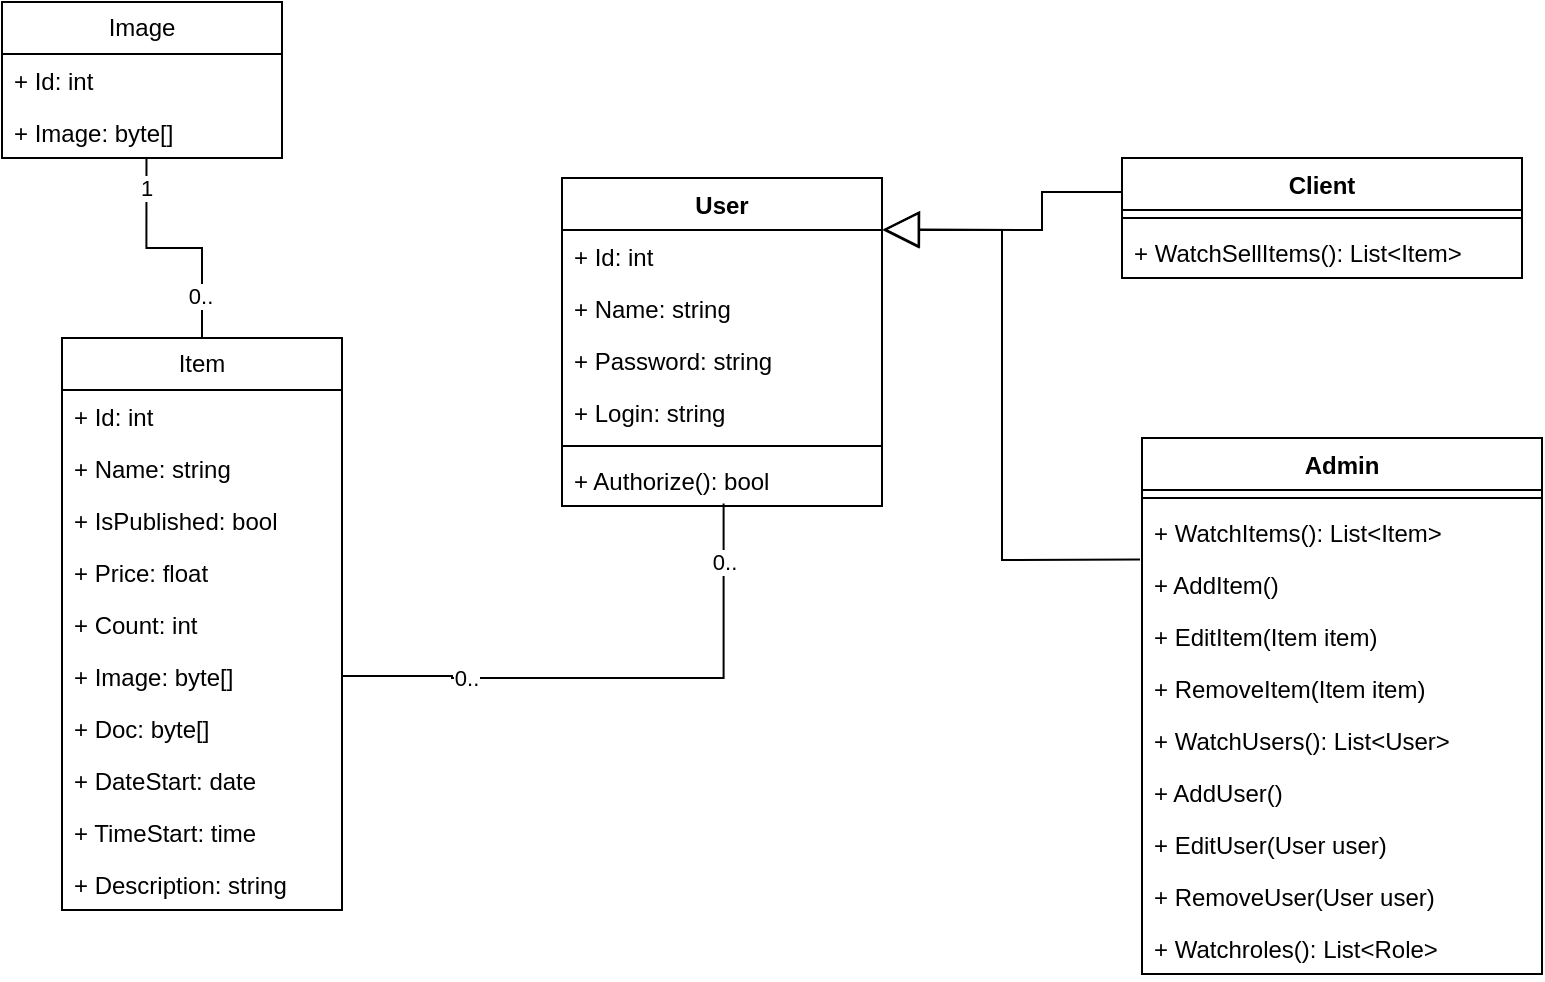 <mxfile version="26.2.2">
  <diagram name="Страница — 1" id="j00F7phXqahhV1RlVfTA">
    <mxGraphModel dx="985" dy="586" grid="1" gridSize="10" guides="1" tooltips="1" connect="1" arrows="1" fold="1" page="1" pageScale="1" pageWidth="827" pageHeight="1169" math="0" shadow="0">
      <root>
        <mxCell id="0" />
        <mxCell id="1" parent="0" />
        <mxCell id="vmdcSxonurkpTpRzgSWC-1" value="Image" style="swimlane;fontStyle=0;childLayout=stackLayout;horizontal=1;startSize=26;fillColor=none;horizontalStack=0;resizeParent=1;resizeParentMax=0;resizeLast=0;collapsible=1;marginBottom=0;whiteSpace=wrap;html=1;" vertex="1" parent="1">
          <mxGeometry x="30" y="322" width="140" height="78" as="geometry" />
        </mxCell>
        <mxCell id="vmdcSxonurkpTpRzgSWC-2" value="+ Id: int" style="text;strokeColor=none;fillColor=none;align=left;verticalAlign=top;spacingLeft=4;spacingRight=4;overflow=hidden;rotatable=0;points=[[0,0.5],[1,0.5]];portConstraint=eastwest;whiteSpace=wrap;html=1;" vertex="1" parent="vmdcSxonurkpTpRzgSWC-1">
          <mxGeometry y="26" width="140" height="26" as="geometry" />
        </mxCell>
        <mxCell id="vmdcSxonurkpTpRzgSWC-3" value="+ Image: byte[]" style="text;strokeColor=none;fillColor=none;align=left;verticalAlign=top;spacingLeft=4;spacingRight=4;overflow=hidden;rotatable=0;points=[[0,0.5],[1,0.5]];portConstraint=eastwest;whiteSpace=wrap;html=1;" vertex="1" parent="vmdcSxonurkpTpRzgSWC-1">
          <mxGeometry y="52" width="140" height="26" as="geometry" />
        </mxCell>
        <mxCell id="vmdcSxonurkpTpRzgSWC-8" value="Item" style="swimlane;fontStyle=0;childLayout=stackLayout;horizontal=1;startSize=26;fillColor=none;horizontalStack=0;resizeParent=1;resizeParentMax=0;resizeLast=0;collapsible=1;marginBottom=0;whiteSpace=wrap;html=1;" vertex="1" parent="1">
          <mxGeometry x="60" y="490" width="140" height="286" as="geometry" />
        </mxCell>
        <mxCell id="vmdcSxonurkpTpRzgSWC-9" value="+ Id: int" style="text;strokeColor=none;fillColor=none;align=left;verticalAlign=top;spacingLeft=4;spacingRight=4;overflow=hidden;rotatable=0;points=[[0,0.5],[1,0.5]];portConstraint=eastwest;whiteSpace=wrap;html=1;" vertex="1" parent="vmdcSxonurkpTpRzgSWC-8">
          <mxGeometry y="26" width="140" height="26" as="geometry" />
        </mxCell>
        <mxCell id="vmdcSxonurkpTpRzgSWC-10" value="+ Name: string" style="text;strokeColor=none;fillColor=none;align=left;verticalAlign=top;spacingLeft=4;spacingRight=4;overflow=hidden;rotatable=0;points=[[0,0.5],[1,0.5]];portConstraint=eastwest;whiteSpace=wrap;html=1;" vertex="1" parent="vmdcSxonurkpTpRzgSWC-8">
          <mxGeometry y="52" width="140" height="26" as="geometry" />
        </mxCell>
        <mxCell id="vmdcSxonurkpTpRzgSWC-34" value="+ IsPublished: bool" style="text;strokeColor=none;fillColor=none;align=left;verticalAlign=top;spacingLeft=4;spacingRight=4;overflow=hidden;rotatable=0;points=[[0,0.5],[1,0.5]];portConstraint=eastwest;whiteSpace=wrap;html=1;" vertex="1" parent="vmdcSxonurkpTpRzgSWC-8">
          <mxGeometry y="78" width="140" height="26" as="geometry" />
        </mxCell>
        <mxCell id="vmdcSxonurkpTpRzgSWC-36" value="+ Price: float" style="text;strokeColor=none;fillColor=none;align=left;verticalAlign=top;spacingLeft=4;spacingRight=4;overflow=hidden;rotatable=0;points=[[0,0.5],[1,0.5]];portConstraint=eastwest;whiteSpace=wrap;html=1;" vertex="1" parent="vmdcSxonurkpTpRzgSWC-8">
          <mxGeometry y="104" width="140" height="26" as="geometry" />
        </mxCell>
        <mxCell id="vmdcSxonurkpTpRzgSWC-38" value="+ Count: int" style="text;strokeColor=none;fillColor=none;align=left;verticalAlign=top;spacingLeft=4;spacingRight=4;overflow=hidden;rotatable=0;points=[[0,0.5],[1,0.5]];portConstraint=eastwest;whiteSpace=wrap;html=1;" vertex="1" parent="vmdcSxonurkpTpRzgSWC-8">
          <mxGeometry y="130" width="140" height="26" as="geometry" />
        </mxCell>
        <mxCell id="vmdcSxonurkpTpRzgSWC-40" value="+ Image: byte[]" style="text;strokeColor=none;fillColor=none;align=left;verticalAlign=top;spacingLeft=4;spacingRight=4;overflow=hidden;rotatable=0;points=[[0,0.5],[1,0.5]];portConstraint=eastwest;whiteSpace=wrap;html=1;" vertex="1" parent="vmdcSxonurkpTpRzgSWC-8">
          <mxGeometry y="156" width="140" height="26" as="geometry" />
        </mxCell>
        <mxCell id="vmdcSxonurkpTpRzgSWC-39" value="+ Doc: byte[]" style="text;strokeColor=none;fillColor=none;align=left;verticalAlign=top;spacingLeft=4;spacingRight=4;overflow=hidden;rotatable=0;points=[[0,0.5],[1,0.5]];portConstraint=eastwest;whiteSpace=wrap;html=1;" vertex="1" parent="vmdcSxonurkpTpRzgSWC-8">
          <mxGeometry y="182" width="140" height="26" as="geometry" />
        </mxCell>
        <mxCell id="vmdcSxonurkpTpRzgSWC-35" value="+ DateStart: date" style="text;strokeColor=none;fillColor=none;align=left;verticalAlign=top;spacingLeft=4;spacingRight=4;overflow=hidden;rotatable=0;points=[[0,0.5],[1,0.5]];portConstraint=eastwest;whiteSpace=wrap;html=1;" vertex="1" parent="vmdcSxonurkpTpRzgSWC-8">
          <mxGeometry y="208" width="140" height="26" as="geometry" />
        </mxCell>
        <mxCell id="vmdcSxonurkpTpRzgSWC-33" value="+ TimeStart: time" style="text;strokeColor=none;fillColor=none;align=left;verticalAlign=top;spacingLeft=4;spacingRight=4;overflow=hidden;rotatable=0;points=[[0,0.5],[1,0.5]];portConstraint=eastwest;whiteSpace=wrap;html=1;" vertex="1" parent="vmdcSxonurkpTpRzgSWC-8">
          <mxGeometry y="234" width="140" height="26" as="geometry" />
        </mxCell>
        <mxCell id="vmdcSxonurkpTpRzgSWC-41" value="+ Description: string" style="text;strokeColor=none;fillColor=none;align=left;verticalAlign=top;spacingLeft=4;spacingRight=4;overflow=hidden;rotatable=0;points=[[0,0.5],[1,0.5]];portConstraint=eastwest;whiteSpace=wrap;html=1;" vertex="1" parent="vmdcSxonurkpTpRzgSWC-8">
          <mxGeometry y="260" width="140" height="26" as="geometry" />
        </mxCell>
        <mxCell id="vmdcSxonurkpTpRzgSWC-17" value="User" style="swimlane;fontStyle=1;align=center;verticalAlign=top;childLayout=stackLayout;horizontal=1;startSize=26;horizontalStack=0;resizeParent=1;resizeParentMax=0;resizeLast=0;collapsible=1;marginBottom=0;whiteSpace=wrap;html=1;" vertex="1" parent="1">
          <mxGeometry x="310" y="410" width="160" height="164" as="geometry" />
        </mxCell>
        <mxCell id="vmdcSxonurkpTpRzgSWC-21" value="+ Id: int" style="text;strokeColor=none;fillColor=none;align=left;verticalAlign=top;spacingLeft=4;spacingRight=4;overflow=hidden;rotatable=0;points=[[0,0.5],[1,0.5]];portConstraint=eastwest;whiteSpace=wrap;html=1;" vertex="1" parent="vmdcSxonurkpTpRzgSWC-17">
          <mxGeometry y="26" width="160" height="26" as="geometry" />
        </mxCell>
        <mxCell id="vmdcSxonurkpTpRzgSWC-22" value="+ Name: string" style="text;strokeColor=none;fillColor=none;align=left;verticalAlign=top;spacingLeft=4;spacingRight=4;overflow=hidden;rotatable=0;points=[[0,0.5],[1,0.5]];portConstraint=eastwest;whiteSpace=wrap;html=1;" vertex="1" parent="vmdcSxonurkpTpRzgSWC-17">
          <mxGeometry y="52" width="160" height="26" as="geometry" />
        </mxCell>
        <mxCell id="vmdcSxonurkpTpRzgSWC-24" value="+ Password: string" style="text;strokeColor=none;fillColor=none;align=left;verticalAlign=top;spacingLeft=4;spacingRight=4;overflow=hidden;rotatable=0;points=[[0,0.5],[1,0.5]];portConstraint=eastwest;whiteSpace=wrap;html=1;" vertex="1" parent="vmdcSxonurkpTpRzgSWC-17">
          <mxGeometry y="78" width="160" height="26" as="geometry" />
        </mxCell>
        <mxCell id="vmdcSxonurkpTpRzgSWC-23" value="+ Login: string" style="text;strokeColor=none;fillColor=none;align=left;verticalAlign=top;spacingLeft=4;spacingRight=4;overflow=hidden;rotatable=0;points=[[0,0.5],[1,0.5]];portConstraint=eastwest;whiteSpace=wrap;html=1;" vertex="1" parent="vmdcSxonurkpTpRzgSWC-17">
          <mxGeometry y="104" width="160" height="26" as="geometry" />
        </mxCell>
        <mxCell id="vmdcSxonurkpTpRzgSWC-19" value="" style="line;strokeWidth=1;fillColor=none;align=left;verticalAlign=middle;spacingTop=-1;spacingLeft=3;spacingRight=3;rotatable=0;labelPosition=right;points=[];portConstraint=eastwest;strokeColor=inherit;" vertex="1" parent="vmdcSxonurkpTpRzgSWC-17">
          <mxGeometry y="130" width="160" height="8" as="geometry" />
        </mxCell>
        <mxCell id="vmdcSxonurkpTpRzgSWC-20" value="+ Authorize(): bool" style="text;strokeColor=none;fillColor=none;align=left;verticalAlign=top;spacingLeft=4;spacingRight=4;overflow=hidden;rotatable=0;points=[[0,0.5],[1,0.5]];portConstraint=eastwest;whiteSpace=wrap;html=1;" vertex="1" parent="vmdcSxonurkpTpRzgSWC-17">
          <mxGeometry y="138" width="160" height="26" as="geometry" />
        </mxCell>
        <mxCell id="vmdcSxonurkpTpRzgSWC-46" value="Admin" style="swimlane;fontStyle=1;align=center;verticalAlign=top;childLayout=stackLayout;horizontal=1;startSize=26;horizontalStack=0;resizeParent=1;resizeParentMax=0;resizeLast=0;collapsible=1;marginBottom=0;whiteSpace=wrap;html=1;" vertex="1" parent="1">
          <mxGeometry x="600" y="540" width="200" height="268" as="geometry" />
        </mxCell>
        <mxCell id="vmdcSxonurkpTpRzgSWC-51" value="" style="line;strokeWidth=1;fillColor=none;align=left;verticalAlign=middle;spacingTop=-1;spacingLeft=3;spacingRight=3;rotatable=0;labelPosition=right;points=[];portConstraint=eastwest;strokeColor=inherit;" vertex="1" parent="vmdcSxonurkpTpRzgSWC-46">
          <mxGeometry y="26" width="200" height="8" as="geometry" />
        </mxCell>
        <mxCell id="vmdcSxonurkpTpRzgSWC-52" value="+ WatchItems(): List&amp;lt;Item&amp;gt;" style="text;strokeColor=none;fillColor=none;align=left;verticalAlign=top;spacingLeft=4;spacingRight=4;overflow=hidden;rotatable=0;points=[[0,0.5],[1,0.5]];portConstraint=eastwest;whiteSpace=wrap;html=1;" vertex="1" parent="vmdcSxonurkpTpRzgSWC-46">
          <mxGeometry y="34" width="200" height="26" as="geometry" />
        </mxCell>
        <mxCell id="vmdcSxonurkpTpRzgSWC-57" value="+ AddItem()" style="text;strokeColor=none;fillColor=none;align=left;verticalAlign=top;spacingLeft=4;spacingRight=4;overflow=hidden;rotatable=0;points=[[0,0.5],[1,0.5]];portConstraint=eastwest;whiteSpace=wrap;html=1;" vertex="1" parent="vmdcSxonurkpTpRzgSWC-46">
          <mxGeometry y="60" width="200" height="26" as="geometry" />
        </mxCell>
        <mxCell id="vmdcSxonurkpTpRzgSWC-59" value="+ EditItem(Item item)" style="text;strokeColor=none;fillColor=none;align=left;verticalAlign=top;spacingLeft=4;spacingRight=4;overflow=hidden;rotatable=0;points=[[0,0.5],[1,0.5]];portConstraint=eastwest;whiteSpace=wrap;html=1;" vertex="1" parent="vmdcSxonurkpTpRzgSWC-46">
          <mxGeometry y="86" width="200" height="26" as="geometry" />
        </mxCell>
        <mxCell id="vmdcSxonurkpTpRzgSWC-58" value="+ RemoveItem(Item item)" style="text;strokeColor=none;fillColor=none;align=left;verticalAlign=top;spacingLeft=4;spacingRight=4;overflow=hidden;rotatable=0;points=[[0,0.5],[1,0.5]];portConstraint=eastwest;whiteSpace=wrap;html=1;" vertex="1" parent="vmdcSxonurkpTpRzgSWC-46">
          <mxGeometry y="112" width="200" height="26" as="geometry" />
        </mxCell>
        <mxCell id="vmdcSxonurkpTpRzgSWC-63" value="+ WatchUsers(): List&amp;lt;User&amp;gt;" style="text;strokeColor=none;fillColor=none;align=left;verticalAlign=top;spacingLeft=4;spacingRight=4;overflow=hidden;rotatable=0;points=[[0,0.5],[1,0.5]];portConstraint=eastwest;whiteSpace=wrap;html=1;" vertex="1" parent="vmdcSxonurkpTpRzgSWC-46">
          <mxGeometry y="138" width="200" height="26" as="geometry" />
        </mxCell>
        <mxCell id="vmdcSxonurkpTpRzgSWC-60" value="+ AddUser()" style="text;strokeColor=none;fillColor=none;align=left;verticalAlign=top;spacingLeft=4;spacingRight=4;overflow=hidden;rotatable=0;points=[[0,0.5],[1,0.5]];portConstraint=eastwest;whiteSpace=wrap;html=1;" vertex="1" parent="vmdcSxonurkpTpRzgSWC-46">
          <mxGeometry y="164" width="200" height="26" as="geometry" />
        </mxCell>
        <mxCell id="vmdcSxonurkpTpRzgSWC-61" value="+ EditUser(User user)" style="text;strokeColor=none;fillColor=none;align=left;verticalAlign=top;spacingLeft=4;spacingRight=4;overflow=hidden;rotatable=0;points=[[0,0.5],[1,0.5]];portConstraint=eastwest;whiteSpace=wrap;html=1;" vertex="1" parent="vmdcSxonurkpTpRzgSWC-46">
          <mxGeometry y="190" width="200" height="26" as="geometry" />
        </mxCell>
        <mxCell id="vmdcSxonurkpTpRzgSWC-62" value="+ RemoveUser(User user)" style="text;strokeColor=none;fillColor=none;align=left;verticalAlign=top;spacingLeft=4;spacingRight=4;overflow=hidden;rotatable=0;points=[[0,0.5],[1,0.5]];portConstraint=eastwest;whiteSpace=wrap;html=1;" vertex="1" parent="vmdcSxonurkpTpRzgSWC-46">
          <mxGeometry y="216" width="200" height="26" as="geometry" />
        </mxCell>
        <mxCell id="vmdcSxonurkpTpRzgSWC-64" value="+ Watchroles(): List&amp;lt;Role&amp;gt;" style="text;strokeColor=none;fillColor=none;align=left;verticalAlign=top;spacingLeft=4;spacingRight=4;overflow=hidden;rotatable=0;points=[[0,0.5],[1,0.5]];portConstraint=eastwest;whiteSpace=wrap;html=1;" vertex="1" parent="vmdcSxonurkpTpRzgSWC-46">
          <mxGeometry y="242" width="200" height="26" as="geometry" />
        </mxCell>
        <mxCell id="vmdcSxonurkpTpRzgSWC-53" value="Client" style="swimlane;fontStyle=1;align=center;verticalAlign=top;childLayout=stackLayout;horizontal=1;startSize=26;horizontalStack=0;resizeParent=1;resizeParentMax=0;resizeLast=0;collapsible=1;marginBottom=0;whiteSpace=wrap;html=1;" vertex="1" parent="1">
          <mxGeometry x="590" y="400" width="200" height="60" as="geometry" />
        </mxCell>
        <mxCell id="vmdcSxonurkpTpRzgSWC-54" value="" style="line;strokeWidth=1;fillColor=none;align=left;verticalAlign=middle;spacingTop=-1;spacingLeft=3;spacingRight=3;rotatable=0;labelPosition=right;points=[];portConstraint=eastwest;strokeColor=inherit;" vertex="1" parent="vmdcSxonurkpTpRzgSWC-53">
          <mxGeometry y="26" width="200" height="8" as="geometry" />
        </mxCell>
        <mxCell id="vmdcSxonurkpTpRzgSWC-55" value="+ WatchSellItems(): List&amp;lt;Item&amp;gt;" style="text;strokeColor=none;fillColor=none;align=left;verticalAlign=top;spacingLeft=4;spacingRight=4;overflow=hidden;rotatable=0;points=[[0,0.5],[1,0.5]];portConstraint=eastwest;whiteSpace=wrap;html=1;" vertex="1" parent="vmdcSxonurkpTpRzgSWC-53">
          <mxGeometry y="34" width="200" height="26" as="geometry" />
        </mxCell>
        <mxCell id="vmdcSxonurkpTpRzgSWC-66" value="" style="endArrow=none;html=1;edgeStyle=orthogonalEdgeStyle;rounded=0;entryX=0.5;entryY=0;entryDx=0;entryDy=0;exitX=0.516;exitY=1.005;exitDx=0;exitDy=0;exitPerimeter=0;" edge="1" parent="1" source="vmdcSxonurkpTpRzgSWC-3" target="vmdcSxonurkpTpRzgSWC-8">
          <mxGeometry relative="1" as="geometry">
            <mxPoint x="90" y="450" as="sourcePoint" />
            <mxPoint x="250" y="450" as="targetPoint" />
          </mxGeometry>
        </mxCell>
        <mxCell id="vmdcSxonurkpTpRzgSWC-67" value="&lt;br&gt;&lt;div&gt;&lt;br&gt;&lt;/div&gt;" style="edgeLabel;resizable=0;html=1;align=left;verticalAlign=bottom;" connectable="0" vertex="1" parent="vmdcSxonurkpTpRzgSWC-66">
          <mxGeometry x="-1" relative="1" as="geometry" />
        </mxCell>
        <mxCell id="vmdcSxonurkpTpRzgSWC-68" value="&lt;br&gt;&lt;div&gt;&lt;br&gt;&lt;/div&gt;" style="edgeLabel;resizable=0;html=1;align=right;verticalAlign=bottom;" connectable="0" vertex="1" parent="vmdcSxonurkpTpRzgSWC-66">
          <mxGeometry x="1" relative="1" as="geometry" />
        </mxCell>
        <mxCell id="vmdcSxonurkpTpRzgSWC-69" value="1" style="edgeLabel;html=1;align=center;verticalAlign=middle;resizable=0;points=[];" vertex="1" connectable="0" parent="vmdcSxonurkpTpRzgSWC-66">
          <mxGeometry x="-0.728" y="2" relative="1" as="geometry">
            <mxPoint x="-2" y="-1" as="offset" />
          </mxGeometry>
        </mxCell>
        <mxCell id="vmdcSxonurkpTpRzgSWC-71" value="0.." style="edgeLabel;html=1;align=center;verticalAlign=middle;resizable=0;points=[];" vertex="1" connectable="0" parent="vmdcSxonurkpTpRzgSWC-66">
          <mxGeometry x="0.57" y="-4" relative="1" as="geometry">
            <mxPoint x="3" y="4" as="offset" />
          </mxGeometry>
        </mxCell>
        <mxCell id="vmdcSxonurkpTpRzgSWC-72" value="" style="endArrow=none;html=1;edgeStyle=orthogonalEdgeStyle;rounded=0;entryX=1;entryY=0.5;entryDx=0;entryDy=0;exitX=0.505;exitY=0.951;exitDx=0;exitDy=0;exitPerimeter=0;" edge="1" parent="1" source="vmdcSxonurkpTpRzgSWC-20" target="vmdcSxonurkpTpRzgSWC-40">
          <mxGeometry relative="1" as="geometry">
            <mxPoint x="390" y="580" as="sourcePoint" />
            <mxPoint x="278" y="690" as="targetPoint" />
            <Array as="points">
              <mxPoint x="391" y="660" />
              <mxPoint x="255" y="660" />
              <mxPoint x="255" y="659" />
            </Array>
          </mxGeometry>
        </mxCell>
        <mxCell id="vmdcSxonurkpTpRzgSWC-73" value="&lt;br&gt;&lt;div&gt;&lt;br&gt;&lt;/div&gt;" style="edgeLabel;resizable=0;html=1;align=left;verticalAlign=bottom;" connectable="0" vertex="1" parent="vmdcSxonurkpTpRzgSWC-72">
          <mxGeometry x="-1" relative="1" as="geometry" />
        </mxCell>
        <mxCell id="vmdcSxonurkpTpRzgSWC-74" value="&lt;br&gt;&lt;div&gt;&lt;br&gt;&lt;/div&gt;" style="edgeLabel;resizable=0;html=1;align=right;verticalAlign=bottom;" connectable="0" vertex="1" parent="vmdcSxonurkpTpRzgSWC-72">
          <mxGeometry x="1" relative="1" as="geometry" />
        </mxCell>
        <mxCell id="vmdcSxonurkpTpRzgSWC-76" value="0.." style="edgeLabel;html=1;align=center;verticalAlign=middle;resizable=0;points=[];" vertex="1" connectable="0" parent="vmdcSxonurkpTpRzgSWC-72">
          <mxGeometry x="0.57" y="-4" relative="1" as="geometry">
            <mxPoint x="3" y="4" as="offset" />
          </mxGeometry>
        </mxCell>
        <mxCell id="vmdcSxonurkpTpRzgSWC-78" value="0.." style="edgeLabel;html=1;align=center;verticalAlign=middle;resizable=0;points=[];" vertex="1" connectable="0" parent="vmdcSxonurkpTpRzgSWC-72">
          <mxGeometry x="-0.788" relative="1" as="geometry">
            <mxPoint as="offset" />
          </mxGeometry>
        </mxCell>
        <mxCell id="vmdcSxonurkpTpRzgSWC-85" value="" style="endArrow=block;endSize=16;endFill=0;html=1;rounded=0;exitX=-0.005;exitY=0.029;exitDx=0;exitDy=0;exitPerimeter=0;entryX=1.001;entryY=0.001;entryDx=0;entryDy=0;entryPerimeter=0;" edge="1" parent="1" source="vmdcSxonurkpTpRzgSWC-57" target="vmdcSxonurkpTpRzgSWC-21">
          <mxGeometry width="160" relative="1" as="geometry">
            <mxPoint x="400" y="610" as="sourcePoint" />
            <mxPoint x="560" y="610" as="targetPoint" />
            <Array as="points">
              <mxPoint x="530" y="601" />
              <mxPoint x="530" y="436" />
            </Array>
          </mxGeometry>
        </mxCell>
        <mxCell id="vmdcSxonurkpTpRzgSWC-87" value="" style="endArrow=block;endSize=16;endFill=0;html=1;rounded=0;entryX=1.003;entryY=-0.013;entryDx=0;entryDy=0;entryPerimeter=0;" edge="1" parent="1" target="vmdcSxonurkpTpRzgSWC-21">
          <mxGeometry width="160" relative="1" as="geometry">
            <mxPoint x="590" y="417" as="sourcePoint" />
            <mxPoint x="480" y="440" as="targetPoint" />
            <Array as="points">
              <mxPoint x="550" y="417.01" />
              <mxPoint x="550" y="436" />
            </Array>
          </mxGeometry>
        </mxCell>
      </root>
    </mxGraphModel>
  </diagram>
</mxfile>
